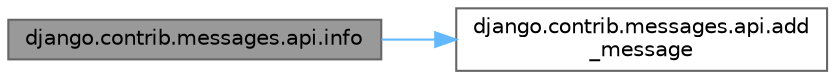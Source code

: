 digraph "django.contrib.messages.api.info"
{
 // LATEX_PDF_SIZE
  bgcolor="transparent";
  edge [fontname=Helvetica,fontsize=10,labelfontname=Helvetica,labelfontsize=10];
  node [fontname=Helvetica,fontsize=10,shape=box,height=0.2,width=0.4];
  rankdir="LR";
  Node1 [id="Node000001",label="django.contrib.messages.api.info",height=0.2,width=0.4,color="gray40", fillcolor="grey60", style="filled", fontcolor="black",tooltip=" "];
  Node1 -> Node2 [id="edge1_Node000001_Node000002",color="steelblue1",style="solid",tooltip=" "];
  Node2 [id="Node000002",label="django.contrib.messages.api.add\l_message",height=0.2,width=0.4,color="grey40", fillcolor="white", style="filled",URL="$namespacedjango_1_1contrib_1_1messages_1_1api.html#a0c0b81e2ebe3cbd6283e4019b10ba826",tooltip=" "];
}
